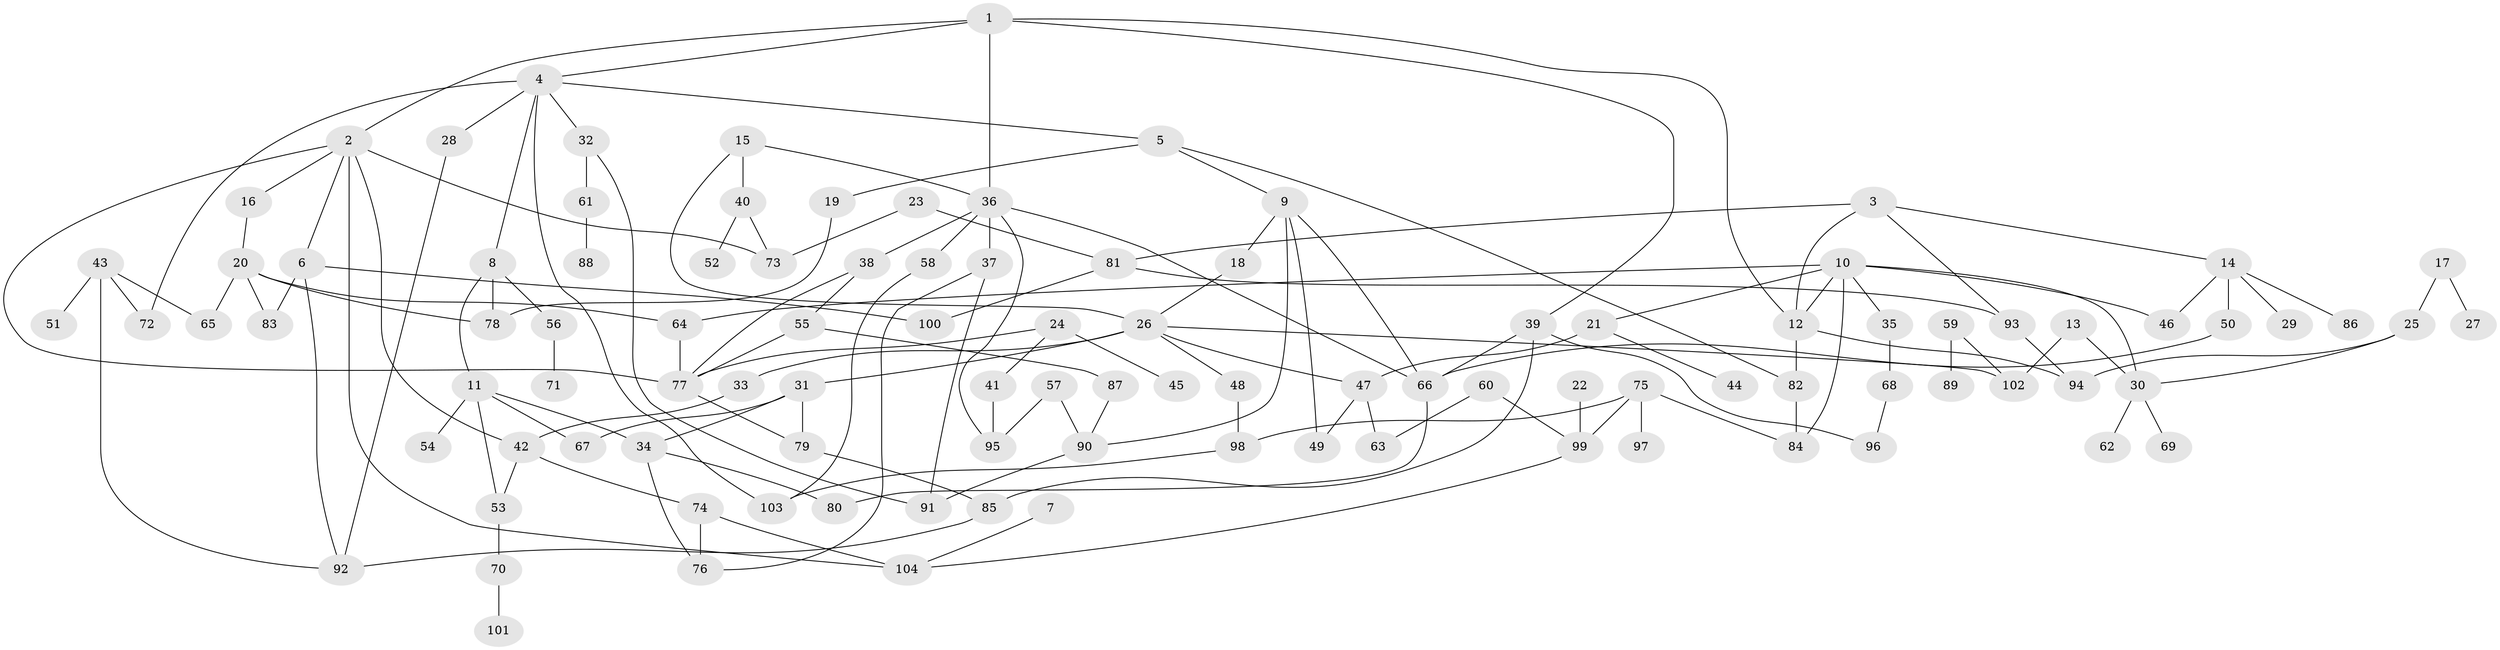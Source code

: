 // original degree distribution, {5: 0.07432432432432433, 4: 0.14189189189189189, 7: 0.02702702702702703, 8: 0.006756756756756757, 3: 0.20270270270270271, 1: 0.25, 2: 0.2905405405405405, 6: 0.006756756756756757}
// Generated by graph-tools (version 1.1) at 2025/36/03/04/25 23:36:04]
// undirected, 104 vertices, 151 edges
graph export_dot {
  node [color=gray90,style=filled];
  1;
  2;
  3;
  4;
  5;
  6;
  7;
  8;
  9;
  10;
  11;
  12;
  13;
  14;
  15;
  16;
  17;
  18;
  19;
  20;
  21;
  22;
  23;
  24;
  25;
  26;
  27;
  28;
  29;
  30;
  31;
  32;
  33;
  34;
  35;
  36;
  37;
  38;
  39;
  40;
  41;
  42;
  43;
  44;
  45;
  46;
  47;
  48;
  49;
  50;
  51;
  52;
  53;
  54;
  55;
  56;
  57;
  58;
  59;
  60;
  61;
  62;
  63;
  64;
  65;
  66;
  67;
  68;
  69;
  70;
  71;
  72;
  73;
  74;
  75;
  76;
  77;
  78;
  79;
  80;
  81;
  82;
  83;
  84;
  85;
  86;
  87;
  88;
  89;
  90;
  91;
  92;
  93;
  94;
  95;
  96;
  97;
  98;
  99;
  100;
  101;
  102;
  103;
  104;
  1 -- 2 [weight=1.0];
  1 -- 4 [weight=1.0];
  1 -- 12 [weight=1.0];
  1 -- 36 [weight=1.0];
  1 -- 39 [weight=1.0];
  2 -- 6 [weight=1.0];
  2 -- 16 [weight=1.0];
  2 -- 42 [weight=1.0];
  2 -- 73 [weight=1.0];
  2 -- 77 [weight=1.0];
  2 -- 104 [weight=1.0];
  3 -- 12 [weight=1.0];
  3 -- 14 [weight=1.0];
  3 -- 81 [weight=1.0];
  3 -- 93 [weight=1.0];
  4 -- 5 [weight=1.0];
  4 -- 8 [weight=1.0];
  4 -- 28 [weight=1.0];
  4 -- 32 [weight=1.0];
  4 -- 72 [weight=1.0];
  4 -- 103 [weight=1.0];
  5 -- 9 [weight=1.0];
  5 -- 19 [weight=1.0];
  5 -- 82 [weight=1.0];
  6 -- 83 [weight=1.0];
  6 -- 92 [weight=1.0];
  6 -- 100 [weight=1.0];
  7 -- 104 [weight=1.0];
  8 -- 11 [weight=1.0];
  8 -- 56 [weight=1.0];
  8 -- 78 [weight=1.0];
  9 -- 18 [weight=1.0];
  9 -- 49 [weight=1.0];
  9 -- 66 [weight=1.0];
  9 -- 90 [weight=1.0];
  10 -- 12 [weight=1.0];
  10 -- 21 [weight=1.0];
  10 -- 30 [weight=1.0];
  10 -- 35 [weight=1.0];
  10 -- 46 [weight=1.0];
  10 -- 64 [weight=1.0];
  10 -- 84 [weight=1.0];
  11 -- 34 [weight=1.0];
  11 -- 53 [weight=1.0];
  11 -- 54 [weight=1.0];
  11 -- 67 [weight=1.0];
  12 -- 82 [weight=1.0];
  12 -- 94 [weight=1.0];
  13 -- 30 [weight=1.0];
  13 -- 102 [weight=1.0];
  14 -- 29 [weight=1.0];
  14 -- 46 [weight=1.0];
  14 -- 50 [weight=1.0];
  14 -- 86 [weight=1.0];
  15 -- 26 [weight=1.0];
  15 -- 36 [weight=1.0];
  15 -- 40 [weight=1.0];
  16 -- 20 [weight=1.0];
  17 -- 25 [weight=1.0];
  17 -- 27 [weight=1.0];
  18 -- 26 [weight=1.0];
  19 -- 78 [weight=1.0];
  20 -- 64 [weight=1.0];
  20 -- 65 [weight=1.0];
  20 -- 78 [weight=1.0];
  20 -- 83 [weight=1.0];
  21 -- 44 [weight=1.0];
  21 -- 47 [weight=1.0];
  22 -- 99 [weight=1.0];
  23 -- 73 [weight=1.0];
  23 -- 81 [weight=1.0];
  24 -- 41 [weight=1.0];
  24 -- 45 [weight=1.0];
  24 -- 77 [weight=1.0];
  25 -- 30 [weight=1.0];
  25 -- 94 [weight=1.0];
  26 -- 31 [weight=1.0];
  26 -- 33 [weight=1.0];
  26 -- 47 [weight=1.0];
  26 -- 48 [weight=1.0];
  26 -- 102 [weight=1.0];
  28 -- 92 [weight=1.0];
  30 -- 62 [weight=1.0];
  30 -- 69 [weight=1.0];
  31 -- 34 [weight=1.0];
  31 -- 67 [weight=1.0];
  31 -- 79 [weight=1.0];
  32 -- 61 [weight=1.0];
  32 -- 91 [weight=1.0];
  33 -- 42 [weight=1.0];
  34 -- 76 [weight=1.0];
  34 -- 80 [weight=1.0];
  35 -- 68 [weight=2.0];
  36 -- 37 [weight=2.0];
  36 -- 38 [weight=1.0];
  36 -- 58 [weight=1.0];
  36 -- 66 [weight=1.0];
  36 -- 95 [weight=1.0];
  37 -- 76 [weight=1.0];
  37 -- 91 [weight=1.0];
  38 -- 55 [weight=1.0];
  38 -- 77 [weight=1.0];
  39 -- 66 [weight=1.0];
  39 -- 85 [weight=1.0];
  39 -- 96 [weight=1.0];
  40 -- 52 [weight=1.0];
  40 -- 73 [weight=1.0];
  41 -- 95 [weight=1.0];
  42 -- 53 [weight=1.0];
  42 -- 74 [weight=1.0];
  43 -- 51 [weight=1.0];
  43 -- 65 [weight=1.0];
  43 -- 72 [weight=1.0];
  43 -- 92 [weight=1.0];
  47 -- 49 [weight=1.0];
  47 -- 63 [weight=1.0];
  48 -- 98 [weight=1.0];
  50 -- 66 [weight=1.0];
  53 -- 70 [weight=1.0];
  55 -- 77 [weight=1.0];
  55 -- 87 [weight=1.0];
  56 -- 71 [weight=1.0];
  57 -- 90 [weight=1.0];
  57 -- 95 [weight=1.0];
  58 -- 103 [weight=1.0];
  59 -- 89 [weight=1.0];
  59 -- 102 [weight=1.0];
  60 -- 63 [weight=1.0];
  60 -- 99 [weight=1.0];
  61 -- 88 [weight=1.0];
  64 -- 77 [weight=1.0];
  66 -- 80 [weight=1.0];
  68 -- 96 [weight=1.0];
  70 -- 101 [weight=1.0];
  74 -- 76 [weight=1.0];
  74 -- 104 [weight=1.0];
  75 -- 84 [weight=1.0];
  75 -- 97 [weight=1.0];
  75 -- 98 [weight=1.0];
  75 -- 99 [weight=1.0];
  77 -- 79 [weight=1.0];
  79 -- 85 [weight=1.0];
  81 -- 93 [weight=1.0];
  81 -- 100 [weight=1.0];
  82 -- 84 [weight=1.0];
  85 -- 92 [weight=1.0];
  87 -- 90 [weight=1.0];
  90 -- 91 [weight=1.0];
  93 -- 94 [weight=1.0];
  98 -- 103 [weight=1.0];
  99 -- 104 [weight=1.0];
}
